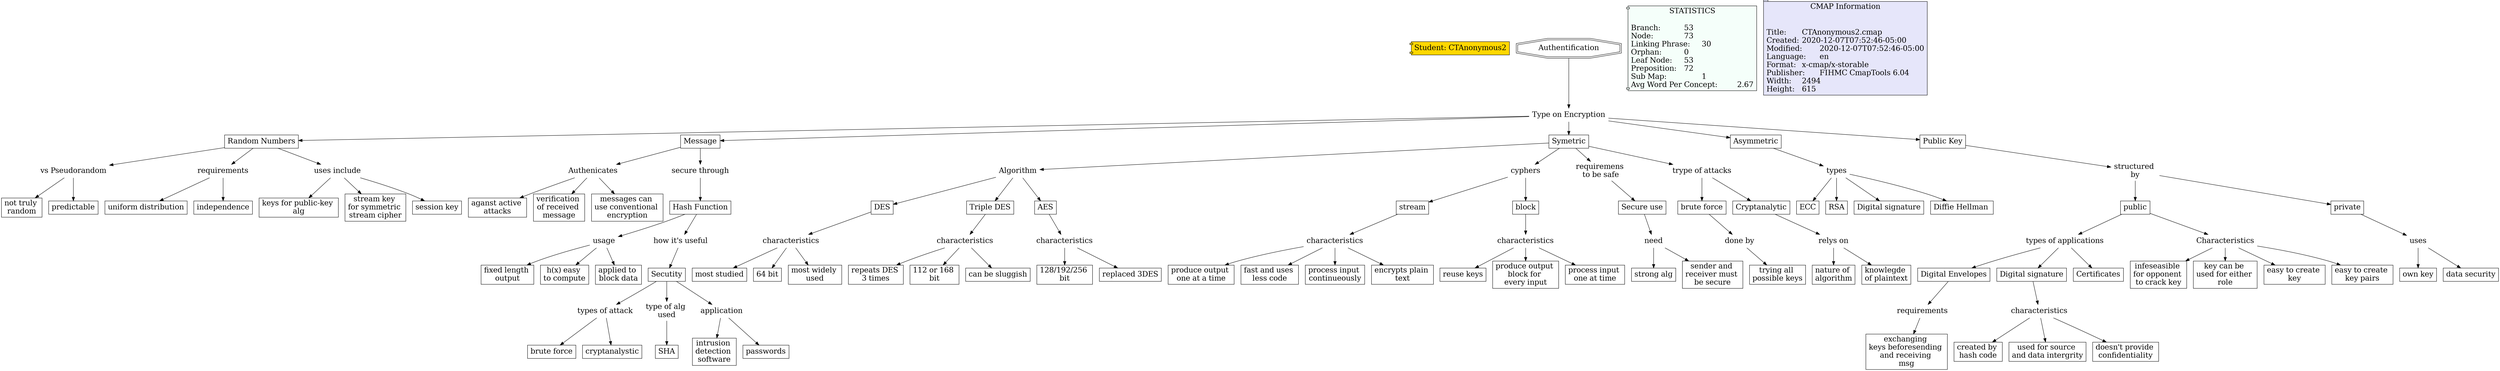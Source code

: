 // The Round Table
digraph {
	Student [label="Student: CTAnonymous2" fillcolor=gold fontsize=20 shape=component style=filled]
	"1RS00922M-12142YQ-43F" [label="Digital Envelopes
" fillcolor=white fontsize=20 shape=rect style=filled]
	"1RS00NVCC-1JV2MG-49V" [label=requirements fontsize=20 shape=none]
	"1RS00922M-12142YQ-43F" -> "1RS00NVCC-1JV2MG-49V" [constraint=true]
	"1RRZZC31C-1KSR1ZS-30C" [label="types of attack
" fontsize=20 shape=none]
	"1RRZZDKR9-2663DCT-31R" [label="brute force
" fillcolor=white fontsize=20 shape=rect style=filled]
	"1RRZZC31C-1KSR1ZS-30C" -> "1RRZZDKR9-2663DCT-31R" [constraint=true]
	"1RRZZPVX5-WCR7GL-38T" [label=public fillcolor=white fontsize=20 shape=rect style=filled]
	"1RS002B87-1KVRJB8-3SB" [label="types of applications
" fontsize=20 shape=none]
	"1RRZZPVX5-WCR7GL-38T" -> "1RS002B87-1KVRJB8-3SB" [constraint=true]
	"1RRZWM30G-1BZ9Y2F-DC" [label="Type on Encryption
" fontsize=20 shape=none]
	"1RS00SW1W-K0ZB89-4G9" [label="Random Numbers
" fillcolor=white fontsize=20 shape=rect style=filled]
	"1RRZWM30G-1BZ9Y2F-DC" -> "1RS00SW1W-K0ZB89-4G9" [constraint=true]
	"1RS00Z9BG-19K567H-4S4" [label="vs Pseudorandom
" fontsize=20 shape=none]
	"1RS00Z9BD-1Y0YM71-4S1" [label="not truly 
random" fillcolor=white fontsize=20 shape=rect style=filled]
	"1RS00Z9BG-19K567H-4S4" -> "1RS00Z9BD-1Y0YM71-4S1" [constraint=true]
	"1RS00W8GZ-19S56BX-4N3" [label=requirements fontsize=20 shape=none]
	"1RS00W8GX-47FGQJ-4N0" [label="uniform distribution
" fillcolor=white fontsize=20 shape=rect style=filled]
	"1RS00W8GZ-19S56BX-4N3" -> "1RS00W8GX-47FGQJ-4N0" [constraint=true]
	"1RRZWQQ4J-2B10H6H-L0" [label="brute force
" fillcolor=white fontsize=20 shape=rect style=filled]
	"1RRZWV75D-4873NR-QL" [label="done by" fontsize=20 shape=none]
	"1RRZWQQ4J-2B10H6H-L0" -> "1RRZWV75D-4873NR-QL" [constraint=true]
	"1RS00W8GZ-19S56BX-4N3" [label=requirements fontsize=20 shape=none]
	"1RS00WZ70-QFQCJQ-4PZ" [label=independence fillcolor=white fontsize=20 shape=rect style=filled]
	"1RS00W8GZ-19S56BX-4N3" -> "1RS00WZ70-QFQCJQ-4PZ" [constraint=true]
	"1RRZZ60ZR-1P2DFXY-2R4" [label=usage fontsize=20 shape=none]
	"1RRZZ6W7P-1KBQSRP-2T5" [label="fixed length 
output" fillcolor=white fontsize=20 shape=rect style=filled]
	"1RRZZ60ZR-1P2DFXY-2R4" -> "1RRZZ6W7P-1KBQSRP-2T5" [constraint=true]
	"1RRZWR6KC-1CNH6DM-LZ" [label="relys on" fontsize=20 shape=none]
	"1RRZWR6K8-20Y32GD-LW" [label="nature of 
algorithm" fillcolor=white fontsize=20 shape=rect style=filled]
	"1RRZWR6KC-1CNH6DM-LZ" -> "1RRZWR6K8-20Y32GD-LW" [constraint=true]
	"1RRZXK1XG-14DRKJC-1L5" [label=Algorithm fontsize=20 shape=none]
	"1RRZXK1XC-1QJWSYD-1L2" [label=DES fillcolor=white fontsize=20 shape=rect style=filled]
	"1RRZXK1XG-14DRKJC-1L5" -> "1RRZXK1XC-1QJWSYD-1L2" [constraint=true]
	"1RRZZRNCD-158GC09-3D8" [label=Characteristics fontsize=20 shape=none]
	"1RRZZYXLW-1M9V6WT-3NQ" [label="infeseasible 
for opponent 
to crack key
" fillcolor=white fontsize=20 shape=rect style=filled]
	"1RRZZRNCD-158GC09-3D8" -> "1RRZZYXLW-1M9V6WT-3NQ" [constraint=true]
	"1RRZYYXXW-ZMLY0C-2FN" [label=Authenicates fontsize=20 shape=none]
	"1RRZYYXXT-KH5T4W-2FK" [label="aganst active 
attacks" fillcolor=white fontsize=20 shape=rect style=filled]
	"1RRZYYXXW-ZMLY0C-2FN" -> "1RRZYYXXT-KH5T4W-2FK" [constraint=true]
	"1RRZXK1XG-14DRKJC-1L5" [label=Algorithm fontsize=20 shape=none]
	"1RRZXNLBJ-21X3W45-1MN" [label="Triple DES
" fillcolor=white fontsize=20 shape=rect style=filled]
	"1RRZXK1XG-14DRKJC-1L5" -> "1RRZXNLBJ-21X3W45-1MN" [constraint=true]
	"1RRZYXDD3-1TLRTM8-2D9" [label=Message fillcolor=white fontsize=20 shape=rect style=filled]
	"1RRZZ4B3T-1T6NX7Z-2MN" [label="secure through
" fontsize=20 shape=none]
	"1RRZYXDD3-1TLRTM8-2D9" -> "1RRZZ4B3T-1T6NX7Z-2MN" [constraint=true]
	"1RRZWM30G-1BZ9Y2F-DC" [label="Type on Encryption
" fontsize=20 shape=none]
	"1RRZYXDD3-1TLRTM8-2D9" [label=Message fillcolor=white fontsize=20 shape=rect style=filled]
	"1RRZWM30G-1BZ9Y2F-DC" -> "1RRZYXDD3-1TLRTM8-2D9" [constraint=true]
	"1RRZWM308-1P4H05-D8" [label=Symetric fillcolor=white fontsize=20 shape=rect style=filled]
	"1RRZXK1XG-14DRKJC-1L5" [label=Algorithm fontsize=20 shape=none]
	"1RRZWM308-1P4H05-D8" -> "1RRZXK1XG-14DRKJC-1L5" [constraint=true]
	"1RRZXD33T-1F1TR1W-19N" [label=characteristics fontsize=20 shape=none]
	"1RRZXFKMT-F2FLP2-1DH" [label="produce output 
one at a time
" fillcolor=white fontsize=20 shape=rect style=filled]
	"1RRZXD33T-1F1TR1W-19N" -> "1RRZXFKMT-F2FLP2-1DH" [constraint=true]
	"1RS001HDG-CNHCMT-3RB" [label=Asymmetric fillcolor=white fontsize=20 shape=rect style=filled]
	"1RS003G1P-MCWZMG-3TR" [label=types fontsize=20 shape=none]
	"1RS001HDG-CNHCMT-3RB" -> "1RS003G1P-MCWZMG-3TR" [constraint=true]
	"1RS002B87-1KVRJB8-3SB" [label="types of applications
" fontsize=20 shape=none]
	"1RS002B85-143QP78-3S7" [label="Digital signature
" fillcolor=white fontsize=20 shape=rect style=filled]
	"1RS002B87-1KVRJB8-3SB" -> "1RS002B85-143QP78-3S7" [constraint=true]
	"1RS002B87-1KVRJB8-3SB" [label="types of applications
" fontsize=20 shape=none]
	"1RS00922M-12142YQ-43F" [label="Digital Envelopes
" fillcolor=white fontsize=20 shape=rect style=filled]
	"1RS002B87-1KVRJB8-3SB" -> "1RS00922M-12142YQ-43F" [constraint=true]
	"1RS00TC71-GWNGR8-4HC" [label="uses include
" fontsize=20 shape=none]
	"1RS00TC6Y-27SZSJ2-4H8" [label="keys for public-key 
alg" fillcolor=white fontsize=20 shape=rect style=filled]
	"1RS00TC71-GWNGR8-4HC" -> "1RS00TC6Y-27SZSJ2-4H8" [constraint=true]
	"1RRZZ85Q8-1CRJMKR-2WM" [label=Secutity fillcolor=white fontsize=20 shape=rect style=filled]
	"1RRZZC31C-1KSR1ZS-30C" [label="types of attack
" fontsize=20 shape=none]
	"1RRZZ85Q8-1CRJMKR-2WM" -> "1RRZZC31C-1KSR1ZS-30C" [constraint=true]
	"1RRZXNLBJ-21X3W45-1MN" [label="Triple DES
" fillcolor=white fontsize=20 shape=rect style=filled]
	"1RRZYD1KY-XXGJX9-25B" [label=characteristics fontsize=20 shape=none]
	"1RRZXNLBJ-21X3W45-1MN" -> "1RRZYD1KY-XXGJX9-25B" [constraint=true]
	"1RRZX44KZ-1PHQ55F-117" [label=cyphers fontsize=20 shape=none]
	"1RRZX501W-YSL9ML-12H" [label=stream fillcolor=white fontsize=20 shape=rect style=filled]
	"1RRZX44KZ-1PHQ55F-117" -> "1RRZX501W-YSL9ML-12H" [constraint=true]
	"1RRZZFV57-1DQFRKH-33C" [label="type of alg 
used" fontsize=20 shape=none]
	"1RRZZFV55-PMKVSG-338" [label=SHA fillcolor=white fontsize=20 shape=rect style=filled]
	"1RRZZFV57-1DQFRKH-33C" -> "1RRZZFV55-PMKVSG-338" [constraint=true]
	"1RS00TC71-GWNGR8-4HC" [label="uses include
" fontsize=20 shape=none]
	"1RS00V43V-1SQXH55-4KC" [label="stream key 
for symmetric 
stream cipher
" fillcolor=white fontsize=20 shape=rect style=filled]
	"1RS00TC71-GWNGR8-4HC" -> "1RS00V43V-1SQXH55-4KC" [constraint=true]
	"1RRZWZ15M-NXPHVN-VW" [label=need fontsize=20 shape=none]
	"1RRZWZ15J-LVDBNR-VS" [label="strong alg
" fillcolor=white fontsize=20 shape=rect style=filled]
	"1RRZWZ15M-NXPHVN-VW" -> "1RRZWZ15J-LVDBNR-VS" [constraint=true]
	"1RRZWM308-1P4H05-D8" [label=Symetric fillcolor=white fontsize=20 shape=rect style=filled]
	"1RRZX44KZ-1PHQ55F-117" [label=cyphers fontsize=20 shape=none]
	"1RRZWM308-1P4H05-D8" -> "1RRZX44KZ-1PHQ55F-117" [constraint=true]
	"1RRZYD1KY-XXGJX9-25B" [label=characteristics fontsize=20 shape=none]
	"1RRZYD1KW-15FT3R-257" [label="repeats DES 
3 times" fillcolor=white fontsize=20 shape=rect style=filled]
	"1RRZYD1KY-XXGJX9-25B" -> "1RRZYD1KW-15FT3R-257" [constraint=true]
	"1RRZYYXXW-ZMLY0C-2FN" [label=Authenicates fontsize=20 shape=none]
	"1RRZZ0BF8-26SQ7SM-2HQ" [label="verification 
of received 
message" fillcolor=white fontsize=20 shape=rect style=filled]
	"1RRZYYXXW-ZMLY0C-2FN" -> "1RRZZ0BF8-26SQ7SM-2HQ" [constraint=true]
	"1RRZX44KW-2M31N0-114" [label=block fillcolor=white fontsize=20 shape=rect style=filled]
	"1RRZX7CT9-FQNVXJ-13B" [label=characteristics fontsize=20 shape=none]
	"1RRZX44KW-2M31N0-114" -> "1RRZX7CT9-FQNVXJ-13B" [constraint=true]
	"1RS002B87-1KVRJB8-3SB" [label="types of applications
" fontsize=20 shape=none]
	"1RS008MWV-1Z1LSQN-42H" [label=Certificates fillcolor=white fontsize=20 shape=rect style=filled]
	"1RS002B87-1KVRJB8-3SB" -> "1RS008MWV-1Z1LSQN-42H" [constraint=true]
	"1RRZWM30G-1BZ9Y2F-DC" [label="Type on Encryption
" fontsize=20 shape=none]
	"1RS001HDG-CNHCMT-3RB" [label=Asymmetric fillcolor=white fontsize=20 shape=rect style=filled]
	"1RRZWM30G-1BZ9Y2F-DC" -> "1RS001HDG-CNHCMT-3RB" [constraint=true]
	"1RRZYD1KY-XXGJX9-25B" [label=characteristics fontsize=20 shape=none]
	"1RRZYFGW2-22TVZN9-26V" [label="112 or 168 
bit" fillcolor=white fontsize=20 shape=rect style=filled]
	"1RRZYD1KY-XXGJX9-25B" -> "1RRZYFGW2-22TVZN9-26V" [constraint=true]
	"1RRZZ4B3R-Q9P9W3-2MK" [label="Hash Function
" fillcolor=white fontsize=20 shape=rect style=filled]
	"1RRZZ85QC-1DDHGN-2WQ" [label="how it's useful
" fontsize=20 shape=none]
	"1RRZZ4B3R-Q9P9W3-2MK" -> "1RRZZ85QC-1DDHGN-2WQ" [constraint=true]
	"1RS0072MM-19MVX3T-3ZZ" [label=uses fontsize=20 shape=none]
	"1RS0072MK-S4BG0Z-3ZW" [label="own key" fillcolor=white fontsize=20 shape=rect style=filled]
	"1RS0072MM-19MVX3T-3ZZ" -> "1RS0072MK-S4BG0Z-3ZW" [constraint=true]
	"1RRZWM30G-1BZ9Y2F-DC" [label="Type on Encryption
" fontsize=20 shape=none]
	"1RRZWM308-1P4H05-D8" [label=Symetric fillcolor=white fontsize=20 shape=rect style=filled]
	"1RRZWM30G-1BZ9Y2F-DC" -> "1RRZWM308-1P4H05-D8" [constraint=true]
	"1RRZZR0YG-MXFL8M-3C5" [label=private fillcolor=white fontsize=20 shape=rect style=filled]
	"1RS0072MM-19MVX3T-3ZZ" [label=uses fontsize=20 shape=none]
	"1RRZZR0YG-MXFL8M-3C5" -> "1RS0072MM-19MVX3T-3ZZ" [constraint=true]
	"1RS003G1P-MCWZMG-3TR" [label=types fontsize=20 shape=none]
	"1RS005F35-1PM27G9-3YG" [label=ECC fillcolor=white fontsize=20 shape=rect style=filled]
	"1RS003G1P-MCWZMG-3TR" -> "1RS005F35-1PM27G9-3YG" [constraint=true]
	"1RS003G1P-MCWZMG-3TR" [label=types fontsize=20 shape=none]
	"1RS003G1M-17SCW56-3TN" [label=RSA fillcolor=white fontsize=20 shape=rect style=filled]
	"1RS003G1P-MCWZMG-3TR" -> "1RS003G1M-17SCW56-3TN" [constraint=true]
	"1RS002B85-143QP78-3S7" [label="Digital signature
" fillcolor=white fontsize=20 shape=rect style=filled]
	"1RS00HJQX-93MSHB-44S" [label=characteristics fontsize=20 shape=none]
	"1RS002B85-143QP78-3S7" -> "1RS00HJQX-93MSHB-44S" [constraint=true]
	"1RRZZRNCD-158GC09-3D8" [label=Characteristics fontsize=20 shape=none]
	"1RRZZWJ0V-1XPF59X-3M5" [label="key can be 
used for either 
role" fillcolor=white fontsize=20 shape=rect style=filled]
	"1RRZZRNCD-158GC09-3D8" -> "1RRZZWJ0V-1XPF59X-3M5" [constraint=true]
	"1RRZX7CT9-FQNVXJ-13B" [label=characteristics fontsize=20 shape=none]
	"1RRZX8H9V-J99YTZ-15K" [label="reuse keys
" fillcolor=white fontsize=20 shape=rect style=filled]
	"1RRZX7CT9-FQNVXJ-13B" -> "1RRZX8H9V-J99YTZ-15K" [constraint=true]
	"1RRZZ85Q8-1CRJMKR-2WM" [label=Secutity fillcolor=white fontsize=20 shape=rect style=filled]
	"1RRZZFV57-1DQFRKH-33C" [label="type of alg 
used" fontsize=20 shape=none]
	"1RRZZ85Q8-1CRJMKR-2WM" -> "1RRZZFV57-1DQFRKH-33C" [constraint=true]
	"1RRZZGCCW-11D1TLY-34T" [label=application fontsize=20 shape=none]
	"1RRZZMPFT-4NQVMD-36G" [label="intrusion 
detection 
software" fillcolor=white fontsize=20 shape=rect style=filled]
	"1RRZZGCCW-11D1TLY-34T" -> "1RRZZMPFT-4NQVMD-36G" [constraint=true]
	"1RRZYXDD3-1TLRTM8-2D9" [label=Message fillcolor=white fontsize=20 shape=rect style=filled]
	"1RRZYYXXW-ZMLY0C-2FN" [label=Authenicates fontsize=20 shape=none]
	"1RRZYXDD3-1TLRTM8-2D9" -> "1RRZYYXXW-ZMLY0C-2FN" [constraint=true]
	"1RRZWXD5K-1MDW4GS-SN" [label="requiremens 
to be safe
" fontsize=20 shape=none]
	"1RRZWXD5G-KXMZQG-SK" [label="Secure use
" fillcolor=white fontsize=20 shape=rect style=filled]
	"1RRZWXD5K-1MDW4GS-SN" -> "1RRZWXD5G-KXMZQG-SK" [constraint=true]
	"1RRZWPH3H-S4RLP5-J6" [label="trype of attacks
" fontsize=20 shape=none]
	"1RRZWPH3D-JQC25S-J3" [label=Cryptanalytic fillcolor=white fontsize=20 shape=rect style=filled]
	"1RRZWPH3H-S4RLP5-J6" -> "1RRZWPH3D-JQC25S-J3" [constraint=true]
	"1RRZY66V5-1HRSQ7T-21B" [label=characteristics fontsize=20 shape=none]
	"1RRZY858L-1X06RXR-23R" [label="most studied
" fillcolor=white fontsize=20 shape=rect style=filled]
	"1RRZY66V5-1HRSQ7T-21B" -> "1RRZY858L-1X06RXR-23R" [constraint=true]
	"1RRZZPVX7-LCRHC-38X" [label="structured 
by" fontsize=20 shape=none]
	"1RRZZPVX5-WCR7GL-38T" [label=public fillcolor=white fontsize=20 shape=rect style=filled]
	"1RRZZPVX7-LCRHC-38X" -> "1RRZZPVX5-WCR7GL-38T" [constraint=true]
	"1RRZXK1XG-14DRKJC-1L5" [label=Algorithm fontsize=20 shape=none]
	"1RRZYJ2RJ-21NR371-28Y" [label=AES fillcolor=white fontsize=20 shape=rect style=filled]
	"1RRZXK1XG-14DRKJC-1L5" -> "1RRZYJ2RJ-21NR371-28Y" [constraint=true]
	"1RRZZRNCD-158GC09-3D8" [label=Characteristics fontsize=20 shape=none]
	"1RRZZSD9N-1Z516QC-3FX" [label="easy to create 
key" fillcolor=white fontsize=20 shape=rect style=filled]
	"1RRZZRNCD-158GC09-3D8" -> "1RRZZSD9N-1Z516QC-3FX" [constraint=true]
	"1RRZYJDL6-MWF4FP-29P" [label=characteristics fontsize=20 shape=none]
	"1RRZYV12M-1W7F7Z3-2BZ" [label="128/192/256 
bit" fillcolor=white fontsize=20 shape=rect style=filled]
	"1RRZYJDL6-MWF4FP-29P" -> "1RRZYV12M-1W7F7Z3-2BZ" [constraint=true]
	"1RRZWPH3H-S4RLP5-J6" [label="trype of attacks
" fontsize=20 shape=none]
	"1RRZWQQ4J-2B10H6H-L0" [label="brute force
" fillcolor=white fontsize=20 shape=rect style=filled]
	"1RRZWPH3H-S4RLP5-J6" -> "1RRZWQQ4J-2B10H6H-L0" [constraint=true]
	"1RS00NVCC-1JV2MG-49V" [label=requirements fontsize=20 shape=none]
	"1RS00NVC9-1ST5333-49R" [label="exchanging 
keys beforesending 
and receiving 
msg" fillcolor=white fontsize=20 shape=rect style=filled]
	"1RS00NVCC-1JV2MG-49V" -> "1RS00NVC9-1ST5333-49R" [constraint=true]
	"1RS00Z9BG-19K567H-4S4" [label="vs Pseudorandom
" fontsize=20 shape=none]
	"1RS010R8Z-HWMRCY-4V0" [label=predictable fillcolor=white fontsize=20 shape=rect style=filled]
	"1RS00Z9BG-19K567H-4S4" -> "1RS010R8Z-HWMRCY-4V0" [constraint=true]
	"1RS0072MM-19MVX3T-3ZZ" [label=uses fontsize=20 shape=none]
	"1RS0081CY-13WHZN7-41C" [label="data security
" fillcolor=white fontsize=20 shape=rect style=filled]
	"1RS0072MM-19MVX3T-3ZZ" -> "1RS0081CY-13WHZN7-41C" [constraint=true]
	"1RRZXD33T-1F1TR1W-19N" [label=characteristics fontsize=20 shape=none]
	"1RRZXHG9G-12C666X-1JM" [label="fast and uses 
less code" fillcolor=white fontsize=20 shape=rect style=filled]
	"1RRZXD33T-1F1TR1W-19N" -> "1RRZXHG9G-12C666X-1JM" [constraint=true]
	"1RRZYJ2RJ-21NR371-28Y" [label=AES fillcolor=white fontsize=20 shape=rect style=filled]
	"1RRZYJDL6-MWF4FP-29P" [label=characteristics fontsize=20 shape=none]
	"1RRZYJ2RJ-21NR371-28Y" -> "1RRZYJDL6-MWF4FP-29P" [constraint=true]
	"1RRZX44KZ-1PHQ55F-117" [label=cyphers fontsize=20 shape=none]
	"1RRZX44KW-2M31N0-114" [label=block fillcolor=white fontsize=20 shape=rect style=filled]
	"1RRZX44KZ-1PHQ55F-117" -> "1RRZX44KW-2M31N0-114" [constraint=true]
	"1RRZX7CT9-FQNVXJ-13B" [label=characteristics fontsize=20 shape=none]
	"1RRZX8ZPD-TG53JB-16D" [label="produce output 
block for 
every input
" fillcolor=white fontsize=20 shape=rect style=filled]
	"1RRZX7CT9-FQNVXJ-13B" -> "1RRZX8ZPD-TG53JB-16D" [constraint=true]
	"1RRZZGCCW-11D1TLY-34T" [label=application fontsize=20 shape=none]
	"1RRZZGCCT-26RL3N0-34Q" [label=passwords fillcolor=white fontsize=20 shape=rect style=filled]
	"1RRZZGCCW-11D1TLY-34T" -> "1RRZZGCCT-26RL3N0-34Q" [constraint=true]
	"1RRZXD33T-1F1TR1W-19N" [label=characteristics fontsize=20 shape=none]
	"1RRZXD33Q-RFSVCK-19K" [label="process input 
continueously" fillcolor=white fontsize=20 shape=rect style=filled]
	"1RRZXD33T-1F1TR1W-19N" -> "1RRZXD33Q-RFSVCK-19K" [constraint=true]
	"1RS00HJQX-93MSHB-44S" [label=characteristics fontsize=20 shape=none]
	"1RS00K0PX-TY24BC-46P" [label="created by 
hash code" fillcolor=white fontsize=20 shape=rect style=filled]
	"1RS00HJQX-93MSHB-44S" -> "1RS00K0PX-TY24BC-46P" [constraint=true]
	"1RRZZ60ZR-1P2DFXY-2R4" [label=usage fontsize=20 shape=none]
	"1RRZZ7926-Q8WVWC-2V9" [label="h(x) easy 
to compute
" fillcolor=white fontsize=20 shape=rect style=filled]
	"1RRZZ60ZR-1P2DFXY-2R4" -> "1RRZZ7926-Q8WVWC-2V9" [constraint=true]
	"1RRZYD1KY-XXGJX9-25B" [label=characteristics fontsize=20 shape=none]
	"1RRZYHJW2-P0ZP4C-27Y" [label="can be sluggish
" fillcolor=white fontsize=20 shape=rect style=filled]
	"1RRZYD1KY-XXGJX9-25B" -> "1RRZYHJW2-P0ZP4C-27Y" [constraint=true]
	"1RRZWR6KC-1CNH6DM-LZ" [label="relys on" fontsize=20 shape=none]
	"1RRZWSYYD-921STJ-NX" [label="knowlegde 
of plaintext
" fillcolor=white fontsize=20 shape=rect style=filled]
	"1RRZWR6KC-1CNH6DM-LZ" -> "1RRZWSYYD-921STJ-NX" [constraint=true]
	"1RRZZ4B3R-Q9P9W3-2MK" [label="Hash Function
" fillcolor=white fontsize=20 shape=rect style=filled]
	"1RRZZ60ZR-1P2DFXY-2R4" [label=usage fontsize=20 shape=none]
	"1RRZZ4B3R-Q9P9W3-2MK" -> "1RRZZ60ZR-1P2DFXY-2R4" [constraint=true]
	"1RRZX7CT9-FQNVXJ-13B" [label=characteristics fontsize=20 shape=none]
	"1RRZX7CT7-ZNK2X3-137" [label="process input 
one at time
" fillcolor=white fontsize=20 shape=rect style=filled]
	"1RRZX7CT9-FQNVXJ-13B" -> "1RRZX7CT7-ZNK2X3-137" [constraint=true]
	"1RRZX501W-YSL9ML-12H" [label=stream fillcolor=white fontsize=20 shape=rect style=filled]
	"1RRZXD33T-1F1TR1W-19N" [label=characteristics fontsize=20 shape=none]
	"1RRZX501W-YSL9ML-12H" -> "1RRZXD33T-1F1TR1W-19N" [constraint=true]
	"1RS00HJQX-93MSHB-44S" [label=characteristics fontsize=20 shape=none]
	"1RS00KXFS-N4NZSK-480" [label="used for source 
and data intergrity
" fillcolor=white fontsize=20 shape=rect style=filled]
	"1RS00HJQX-93MSHB-44S" -> "1RS00KXFS-N4NZSK-480" [constraint=true]
	"1RS00SW1W-K0ZB89-4G9" [label="Random Numbers
" fillcolor=white fontsize=20 shape=rect style=filled]
	"1RS00TC71-GWNGR8-4HC" [label="uses include
" fontsize=20 shape=none]
	"1RS00SW1W-K0ZB89-4G9" -> "1RS00TC71-GWNGR8-4HC" [constraint=true]
	"1RRZZPVX7-LCRHC-38X" [label="structured 
by" fontsize=20 shape=none]
	"1RRZZR0YG-MXFL8M-3C5" [label=private fillcolor=white fontsize=20 shape=rect style=filled]
	"1RRZZPVX7-LCRHC-38X" -> "1RRZZR0YG-MXFL8M-3C5" [constraint=true]
	"1RRZYYXXW-ZMLY0C-2FN" [label=Authenicates fontsize=20 shape=none]
	"1RRZZ16C8-1JQFV3R-2KC" [label="messages can 
use conventional 
encryption" fillcolor=white fontsize=20 shape=rect style=filled]
	"1RRZYYXXW-ZMLY0C-2FN" -> "1RRZZ16C8-1JQFV3R-2KC" [constraint=true]
	"1RRZWZ15M-NXPHVN-VW" [label=need fontsize=20 shape=none]
	"1RRZX0ZJW-1Z5RYLX-YB" [label="sender and 
receiver must 
be secure" fillcolor=white fontsize=20 shape=rect style=filled]
	"1RRZWZ15M-NXPHVN-VW" -> "1RRZX0ZJW-1Z5RYLX-YB" [constraint=true]
	"1RS00TC71-GWNGR8-4HC" [label="uses include
" fontsize=20 shape=none]
	"1RS00VTCS-1FNY2Q2-4M4" [label="session key
" fillcolor=white fontsize=20 shape=rect style=filled]
	"1RS00TC71-GWNGR8-4HC" -> "1RS00VTCS-1FNY2Q2-4M4" [constraint=true]
	"1RRZWM30G-1BZ9Y2F-DC" [label="Type on Encryption
" fontsize=20 shape=none]
	"1RRZZNG74-1PNFBD8-37X" [label="Public Key
" fillcolor=white fontsize=20 shape=rect style=filled]
	"1RRZWM30G-1BZ9Y2F-DC" -> "1RRZZNG74-1PNFBD8-37X" [constraint=true]
	"1RRZXD33T-1F1TR1W-19N" [label=characteristics fontsize=20 shape=none]
	"1RRZXGP9L-141QXR9-1HF" [label="encrypts plain 
text" fillcolor=white fontsize=20 shape=rect style=filled]
	"1RRZXD33T-1F1TR1W-19N" -> "1RRZXGP9L-141QXR9-1HF" [constraint=true]
	"1RRZWM308-1P4H05-D8" [label=Symetric fillcolor=white fontsize=20 shape=rect style=filled]
	"1RRZWPH3H-S4RLP5-J6" [label="trype of attacks
" fontsize=20 shape=none]
	"1RRZWM308-1P4H05-D8" -> "1RRZWPH3H-S4RLP5-J6" [constraint=true]
	"1RRZXK1XC-1QJWSYD-1L2" [label=DES fillcolor=white fontsize=20 shape=rect style=filled]
	"1RRZY66V5-1HRSQ7T-21B" [label=characteristics fontsize=20 shape=none]
	"1RRZXK1XC-1QJWSYD-1L2" -> "1RRZY66V5-1HRSQ7T-21B" [constraint=true]
	"1RRZYJDL6-MWF4FP-29P" [label=characteristics fontsize=20 shape=none]
	"1RRZYJDL3-138HL94-29L" [label="replaced 3DES
" fillcolor=white fontsize=20 shape=rect style=filled]
	"1RRZYJDL6-MWF4FP-29P" -> "1RRZYJDL3-138HL94-29L" [constraint=true]
	"1RS00HJQX-93MSHB-44S" [label=characteristics fontsize=20 shape=none]
	"1RS00HJQV-5JKVBC-44P" [label="doesn't provide 
confidentiality" fillcolor=white fontsize=20 shape=rect style=filled]
	"1RS00HJQX-93MSHB-44S" -> "1RS00HJQV-5JKVBC-44P" [constraint=true]
	"1RRZZPVX5-WCR7GL-38T" [label=public fillcolor=white fontsize=20 shape=rect style=filled]
	"1RRZZRNCD-158GC09-3D8" [label=Characteristics fontsize=20 shape=none]
	"1RRZZPVX5-WCR7GL-38T" -> "1RRZZRNCD-158GC09-3D8" [constraint=true]
	"1RS00SW1W-K0ZB89-4G9" [label="Random Numbers
" fillcolor=white fontsize=20 shape=rect style=filled]
	"1RS00W8GZ-19S56BX-4N3" [label=requirements fontsize=20 shape=none]
	"1RS00SW1W-K0ZB89-4G9" -> "1RS00W8GZ-19S56BX-4N3" [constraint=true]
	"1RS003G1P-MCWZMG-3TR" [label=types fontsize=20 shape=none]
	"1RS004VPZ-C532XN-3X7" [label="Digital signature
" fillcolor=white fontsize=20 shape=rect style=filled]
	"1RS003G1P-MCWZMG-3TR" -> "1RS004VPZ-C532XN-3X7" [constraint=true]
	"1RRZWV75D-4873NR-QL" [label="done by" fontsize=20 shape=none]
	"1RRZWV759-X2M6Y3-QH" [label="trying all 
possible keys
" fillcolor=white fontsize=20 shape=rect style=filled]
	"1RRZWV75D-4873NR-QL" -> "1RRZWV759-X2M6Y3-QH" [constraint=true]
	"1RRZZRNCD-158GC09-3D8" [label=Characteristics fontsize=20 shape=none]
	"1RRZZRNC9-12QY3KG-3D5" [label="easy to create 
key pairs" fillcolor=white fontsize=20 shape=rect style=filled]
	"1RRZZRNCD-158GC09-3D8" -> "1RRZZRNC9-12QY3KG-3D5" [constraint=true]
	"1RRZWXD5G-KXMZQG-SK" [label="Secure use
" fillcolor=white fontsize=20 shape=rect style=filled]
	"1RRZWZ15M-NXPHVN-VW" [label=need fontsize=20 shape=none]
	"1RRZWXD5G-KXMZQG-SK" -> "1RRZWZ15M-NXPHVN-VW" [constraint=true]
	"1RRZY66V5-1HRSQ7T-21B" [label=characteristics fontsize=20 shape=none]
	"1RRZY7VBN-9960X6-230" [label="64 bit" fillcolor=white fontsize=20 shape=rect style=filled]
	"1RRZY66V5-1HRSQ7T-21B" -> "1RRZY7VBN-9960X6-230" [constraint=true]
	"1RRZZNG74-1PNFBD8-37X" [label="Public Key
" fillcolor=white fontsize=20 shape=rect style=filled]
	"1RRZZPVX7-LCRHC-38X" [label="structured 
by" fontsize=20 shape=none]
	"1RRZZNG74-1PNFBD8-37X" -> "1RRZZPVX7-LCRHC-38X" [constraint=true]
	"1RRZWM308-1P4H05-D8" [label=Symetric fillcolor=white fontsize=20 shape=rect style=filled]
	"1RRZWXD5K-1MDW4GS-SN" [label="requiremens 
to be safe
" fontsize=20 shape=none]
	"1RRZWM308-1P4H05-D8" -> "1RRZWXD5K-1MDW4GS-SN" [constraint=true]
	"1RRZZ4B3T-1T6NX7Z-2MN" [label="secure through
" fontsize=20 shape=none]
	"1RRZZ4B3R-Q9P9W3-2MK" [label="Hash Function
" fillcolor=white fontsize=20 shape=rect style=filled]
	"1RRZZ4B3T-1T6NX7Z-2MN" -> "1RRZZ4B3R-Q9P9W3-2MK" [constraint=true]
	"1RRZZ85Q8-1CRJMKR-2WM" [label=Secutity fillcolor=white fontsize=20 shape=rect style=filled]
	"1RRZZGCCW-11D1TLY-34T" [label=application fontsize=20 shape=none]
	"1RRZZ85Q8-1CRJMKR-2WM" -> "1RRZZGCCW-11D1TLY-34T" [constraint=true]
	"1RS003G1P-MCWZMG-3TR" [label=types fontsize=20 shape=none]
	"1RS003XLM-23VD5DC-3VV" [label="Diffie Hellman 
" fillcolor=white fontsize=20 shape=rect style=filled]
	"1RS003G1P-MCWZMG-3TR" -> "1RS003XLM-23VD5DC-3VV" [constraint=true]
	"1RRZWPH3D-JQC25S-J3" [label=Cryptanalytic fillcolor=white fontsize=20 shape=rect style=filled]
	"1RRZWR6KC-1CNH6DM-LZ" [label="relys on" fontsize=20 shape=none]
	"1RRZWPH3D-JQC25S-J3" -> "1RRZWR6KC-1CNH6DM-LZ" [constraint=true]
	"1RRZWL810-1HW6LCG-8F" [label=Authentification fillcolor=white fontsize=20 shape=doubleoctagon style=filled]
	"1RRZWM30G-1BZ9Y2F-DC" [label="Type on Encryption
" fontsize=20 shape=none]
	"1RRZWL810-1HW6LCG-8F" -> "1RRZWM30G-1BZ9Y2F-DC" [constraint=true]
	"1RRZZ85QC-1DDHGN-2WQ" [label="how it's useful
" fontsize=20 shape=none]
	"1RRZZ85Q8-1CRJMKR-2WM" [label=Secutity fillcolor=white fontsize=20 shape=rect style=filled]
	"1RRZZ85QC-1DDHGN-2WQ" -> "1RRZZ85Q8-1CRJMKR-2WM" [constraint=true]
	"1RRZZC31C-1KSR1ZS-30C" [label="types of attack
" fontsize=20 shape=none]
	"1RRZZC318-M80R1-308" [label=cryptanalystic fillcolor=white fontsize=20 shape=rect style=filled]
	"1RRZZC31C-1KSR1ZS-30C" -> "1RRZZC318-M80R1-308" [constraint=true]
	"1RRZZ60ZR-1P2DFXY-2R4" [label=usage fontsize=20 shape=none]
	"1RRZZ60ZN-DP039Q-2R1" [label="applied to 
block data
" fillcolor=white fontsize=20 shape=rect style=filled]
	"1RRZZ60ZR-1P2DFXY-2R4" -> "1RRZZ60ZN-DP039Q-2R1" [constraint=true]
	"1RRZY66V5-1HRSQ7T-21B" [label=characteristics fontsize=20 shape=none]
	"1RRZY66V3-17B7L2T-217" [label="most widely 
used" fillcolor=white fontsize=20 shape=rect style=filled]
	"1RRZY66V5-1HRSQ7T-21B" -> "1RRZY66V3-17B7L2T-217" [constraint=true]
	"1RS00SW1W-K0ZB89-4G9" [label="Random Numbers
" fillcolor=white fontsize=20 shape=rect style=filled]
	"1RS00Z9BG-19K567H-4S4" [label="vs Pseudorandom
" fontsize=20 shape=none]
	"1RS00SW1W-K0ZB89-4G9" -> "1RS00Z9BG-19K567H-4S4" [constraint=true]
	statictics [label="STATISTICS
\lBranch:		53\lNode:		73\lLinking Phrase:	30\lOrphan:		0\lLeaf Node:	53\lPreposition:	72\lSub Map:		1\lAvg Word Per Concept:	2.67\l" Gsplines=true fillcolor="#F5FFFA" fontsize=20 shape=component style=filled]
	file_info [label="CMAP Information

\lTitle:	CTAnonymous2.cmap\lCreated:	2020-12-07T07:52:46-05:00\lModified:	2020-12-07T07:52:46-05:00\lLanguage:	en\lFormat:	x-cmap/x-storable\lPublisher:	FIHMC CmapTools 6.04\lWidth:	2494\lHeight:	615\l" Gsplines=true fillcolor="#E6E6FA" fontsize=20 shape=tab style=filled]
}
